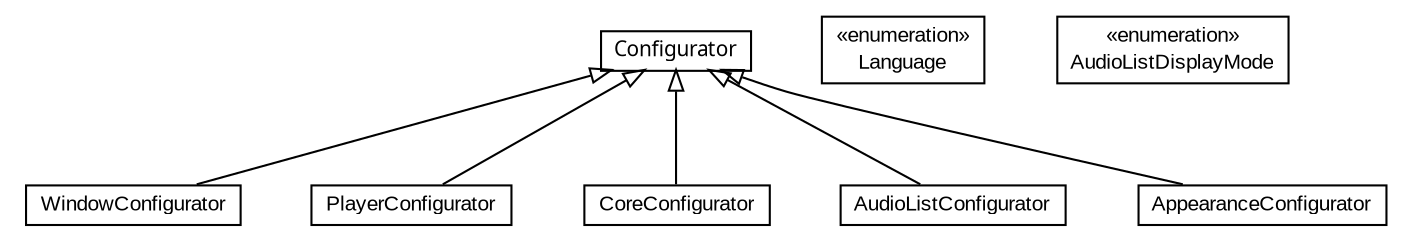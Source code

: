 #!/usr/local/bin/dot
#
# Class diagram 
# Generated by UMLGraph version 5.1 (http://www.umlgraph.org/)
#

digraph G {
	edge [fontname="arial",fontsize=10,labelfontname="arial",labelfontsize=10];
	node [fontname="arial",fontsize=10,shape=plaintext];
	nodesep=0.25;
	ranksep=0.5;
	// org.olympe.musicplayer.bean.configurator.WindowConfigurator
	c40 [label=<<table title="org.olympe.musicplayer.bean.configurator.WindowConfigurator" border="0" cellborder="1" cellspacing="0" cellpadding="2" port="p" href="./WindowConfigurator.html">
		<tr><td><table border="0" cellspacing="0" cellpadding="1">
<tr><td align="center" balign="center"> WindowConfigurator </td></tr>
		</table></td></tr>
		</table>>, fontname="arial", fontcolor="black", fontsize=10.0];
	// org.olympe.musicplayer.bean.configurator.PlayerConfigurator
	c41 [label=<<table title="org.olympe.musicplayer.bean.configurator.PlayerConfigurator" border="0" cellborder="1" cellspacing="0" cellpadding="2" port="p" href="./PlayerConfigurator.html">
		<tr><td><table border="0" cellspacing="0" cellpadding="1">
<tr><td align="center" balign="center"> PlayerConfigurator </td></tr>
		</table></td></tr>
		</table>>, fontname="arial", fontcolor="black", fontsize=10.0];
	// org.olympe.musicplayer.bean.configurator.CoreConfigurator
	c42 [label=<<table title="org.olympe.musicplayer.bean.configurator.CoreConfigurator" border="0" cellborder="1" cellspacing="0" cellpadding="2" port="p" href="./CoreConfigurator.html">
		<tr><td><table border="0" cellspacing="0" cellpadding="1">
<tr><td align="center" balign="center"> CoreConfigurator </td></tr>
		</table></td></tr>
		</table>>, fontname="arial", fontcolor="black", fontsize=10.0];
	// org.olympe.musicplayer.bean.configurator.CoreConfigurator.Language
	c43 [label=<<table title="org.olympe.musicplayer.bean.configurator.CoreConfigurator.Language" border="0" cellborder="1" cellspacing="0" cellpadding="2" port="p" href="./CoreConfigurator.Language.html">
		<tr><td><table border="0" cellspacing="0" cellpadding="1">
<tr><td align="center" balign="center"> &#171;enumeration&#187; </td></tr>
<tr><td align="center" balign="center"> Language </td></tr>
		</table></td></tr>
		</table>>, fontname="arial", fontcolor="black", fontsize=10.0];
	// org.olympe.musicplayer.bean.configurator.Configurator
	c44 [label=<<table title="org.olympe.musicplayer.bean.configurator.Configurator" border="0" cellborder="1" cellspacing="0" cellpadding="2" port="p" href="./Configurator.html">
		<tr><td><table border="0" cellspacing="0" cellpadding="1">
<tr><td align="center" balign="center"><font face="ariali"> Configurator </font></td></tr>
		</table></td></tr>
		</table>>, fontname="arial", fontcolor="black", fontsize=10.0];
	// org.olympe.musicplayer.bean.configurator.AudioListConfigurator
	c45 [label=<<table title="org.olympe.musicplayer.bean.configurator.AudioListConfigurator" border="0" cellborder="1" cellspacing="0" cellpadding="2" port="p" href="./AudioListConfigurator.html">
		<tr><td><table border="0" cellspacing="0" cellpadding="1">
<tr><td align="center" balign="center"> AudioListConfigurator </td></tr>
		</table></td></tr>
		</table>>, fontname="arial", fontcolor="black", fontsize=10.0];
	// org.olympe.musicplayer.bean.configurator.AudioListConfigurator.AudioListDisplayMode
	c46 [label=<<table title="org.olympe.musicplayer.bean.configurator.AudioListConfigurator.AudioListDisplayMode" border="0" cellborder="1" cellspacing="0" cellpadding="2" port="p" href="./AudioListConfigurator.AudioListDisplayMode.html">
		<tr><td><table border="0" cellspacing="0" cellpadding="1">
<tr><td align="center" balign="center"> &#171;enumeration&#187; </td></tr>
<tr><td align="center" balign="center"> AudioListDisplayMode </td></tr>
		</table></td></tr>
		</table>>, fontname="arial", fontcolor="black", fontsize=10.0];
	// org.olympe.musicplayer.bean.configurator.AppearanceConfigurator
	c47 [label=<<table title="org.olympe.musicplayer.bean.configurator.AppearanceConfigurator" border="0" cellborder="1" cellspacing="0" cellpadding="2" port="p" href="./AppearanceConfigurator.html">
		<tr><td><table border="0" cellspacing="0" cellpadding="1">
<tr><td align="center" balign="center"> AppearanceConfigurator </td></tr>
		</table></td></tr>
		</table>>, fontname="arial", fontcolor="black", fontsize=10.0];
	//org.olympe.musicplayer.bean.configurator.WindowConfigurator extends org.olympe.musicplayer.bean.configurator.Configurator
	c44:p -> c40:p [dir=back,arrowtail=empty];
	//org.olympe.musicplayer.bean.configurator.PlayerConfigurator extends org.olympe.musicplayer.bean.configurator.Configurator
	c44:p -> c41:p [dir=back,arrowtail=empty];
	//org.olympe.musicplayer.bean.configurator.CoreConfigurator extends org.olympe.musicplayer.bean.configurator.Configurator
	c44:p -> c42:p [dir=back,arrowtail=empty];
	//org.olympe.musicplayer.bean.configurator.AudioListConfigurator extends org.olympe.musicplayer.bean.configurator.Configurator
	c44:p -> c45:p [dir=back,arrowtail=empty];
	//org.olympe.musicplayer.bean.configurator.AppearanceConfigurator extends org.olympe.musicplayer.bean.configurator.Configurator
	c44:p -> c47:p [dir=back,arrowtail=empty];
}

